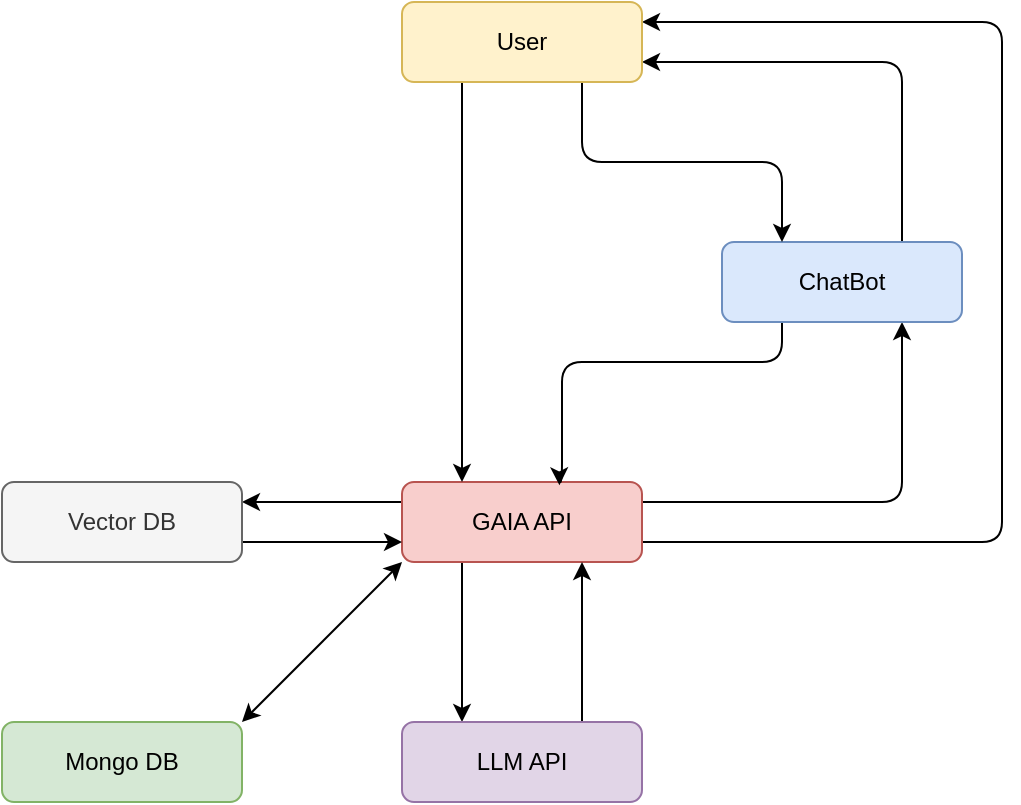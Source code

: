 <mxfile>
    <diagram name="Seite-1" id="JvYcZDYXdsc5KMgwU-WT">
        <mxGraphModel dx="67" dy="643" grid="1" gridSize="10" guides="1" tooltips="1" connect="1" arrows="1" fold="1" page="1" pageScale="1" pageWidth="827" pageHeight="1169" math="0" shadow="0">
            <root>
                <mxCell id="0"/>
                <mxCell id="1" parent="0"/>
                <mxCell id="aMhe-Jjye4vUiKUyPo6Q-1" style="edgeStyle=orthogonalEdgeStyle;rounded=0;orthogonalLoop=1;jettySize=auto;html=1;exitX=0;exitY=0.25;exitDx=0;exitDy=0;entryX=1;entryY=0.25;entryDx=0;entryDy=0;" parent="1" source="aMhe-Jjye4vUiKUyPo6Q-5" target="aMhe-Jjye4vUiKUyPo6Q-13" edge="1">
                    <mxGeometry relative="1" as="geometry"/>
                </mxCell>
                <mxCell id="aMhe-Jjye4vUiKUyPo6Q-2" style="edgeStyle=orthogonalEdgeStyle;rounded=0;orthogonalLoop=1;jettySize=auto;html=1;exitX=0.25;exitY=1;exitDx=0;exitDy=0;entryX=0.25;entryY=0;entryDx=0;entryDy=0;" parent="1" source="aMhe-Jjye4vUiKUyPo6Q-5" target="aMhe-Jjye4vUiKUyPo6Q-15" edge="1">
                    <mxGeometry relative="1" as="geometry"/>
                </mxCell>
                <mxCell id="aMhe-Jjye4vUiKUyPo6Q-3" style="edgeStyle=orthogonalEdgeStyle;rounded=1;orthogonalLoop=1;jettySize=auto;html=1;exitX=1;exitY=0.25;exitDx=0;exitDy=0;entryX=0.75;entryY=1;entryDx=0;entryDy=0;curved=0;" parent="1" source="aMhe-Jjye4vUiKUyPo6Q-5" target="aMhe-Jjye4vUiKUyPo6Q-8" edge="1">
                    <mxGeometry relative="1" as="geometry">
                        <Array as="points">
                            <mxPoint x="1410" y="290"/>
                        </Array>
                    </mxGeometry>
                </mxCell>
                <mxCell id="aMhe-Jjye4vUiKUyPo6Q-4" style="edgeStyle=orthogonalEdgeStyle;rounded=1;orthogonalLoop=1;jettySize=auto;html=1;exitX=1;exitY=0.75;exitDx=0;exitDy=0;entryX=1;entryY=0.25;entryDx=0;entryDy=0;curved=0;" parent="1" source="aMhe-Jjye4vUiKUyPo6Q-5" target="aMhe-Jjye4vUiKUyPo6Q-11" edge="1">
                    <mxGeometry relative="1" as="geometry">
                        <Array as="points">
                            <mxPoint x="1460" y="310"/>
                            <mxPoint x="1460" y="50"/>
                        </Array>
                    </mxGeometry>
                </mxCell>
                <mxCell id="aMhe-Jjye4vUiKUyPo6Q-5" value="GAIA API" style="rounded=1;whiteSpace=wrap;html=1;fillColor=#f8cecc;strokeColor=#b85450;fontColor=#000000;" parent="1" vertex="1">
                    <mxGeometry x="1160" y="280" width="120" height="40" as="geometry"/>
                </mxCell>
                <mxCell id="aMhe-Jjye4vUiKUyPo6Q-6" style="edgeStyle=orthogonalEdgeStyle;rounded=1;orthogonalLoop=1;jettySize=auto;html=1;curved=0;entryX=0.656;entryY=0.042;entryDx=0;entryDy=0;exitX=0.25;exitY=1;exitDx=0;exitDy=0;entryPerimeter=0;" parent="1" source="aMhe-Jjye4vUiKUyPo6Q-8" target="aMhe-Jjye4vUiKUyPo6Q-5" edge="1">
                    <mxGeometry relative="1" as="geometry">
                        <mxPoint x="1350" y="200" as="sourcePoint"/>
                        <Array as="points">
                            <mxPoint x="1350" y="220"/>
                            <mxPoint x="1240" y="220"/>
                            <mxPoint x="1240" y="280"/>
                            <mxPoint x="1239" y="280"/>
                        </Array>
                    </mxGeometry>
                </mxCell>
                <mxCell id="aMhe-Jjye4vUiKUyPo6Q-7" style="edgeStyle=orthogonalEdgeStyle;rounded=1;orthogonalLoop=1;jettySize=auto;html=1;exitX=0.75;exitY=0;exitDx=0;exitDy=0;entryX=1;entryY=0.75;entryDx=0;entryDy=0;curved=0;" parent="1" source="aMhe-Jjye4vUiKUyPo6Q-8" target="aMhe-Jjye4vUiKUyPo6Q-11" edge="1">
                    <mxGeometry relative="1" as="geometry"/>
                </mxCell>
                <mxCell id="aMhe-Jjye4vUiKUyPo6Q-8" value="ChatBot" style="rounded=1;whiteSpace=wrap;html=1;fillColor=#dae8fc;strokeColor=#6c8ebf;fontColor=#000000;" parent="1" vertex="1">
                    <mxGeometry x="1320" y="160" width="120" height="40" as="geometry"/>
                </mxCell>
                <mxCell id="aMhe-Jjye4vUiKUyPo6Q-9" style="edgeStyle=orthogonalEdgeStyle;rounded=1;orthogonalLoop=1;jettySize=auto;html=1;exitX=0.75;exitY=1;exitDx=0;exitDy=0;curved=0;" parent="1" source="aMhe-Jjye4vUiKUyPo6Q-11" edge="1">
                    <mxGeometry relative="1" as="geometry">
                        <mxPoint x="1350" y="160" as="targetPoint"/>
                        <Array as="points">
                            <mxPoint x="1250" y="120"/>
                            <mxPoint x="1350" y="120"/>
                            <mxPoint x="1350" y="160"/>
                        </Array>
                    </mxGeometry>
                </mxCell>
                <mxCell id="aMhe-Jjye4vUiKUyPo6Q-10" style="edgeStyle=orthogonalEdgeStyle;rounded=1;orthogonalLoop=1;jettySize=auto;html=1;exitX=0.25;exitY=1;exitDx=0;exitDy=0;entryX=0.25;entryY=0;entryDx=0;entryDy=0;curved=0;" parent="1" source="aMhe-Jjye4vUiKUyPo6Q-11" target="aMhe-Jjye4vUiKUyPo6Q-5" edge="1">
                    <mxGeometry relative="1" as="geometry">
                        <mxPoint x="1180" y="80" as="sourcePoint"/>
                        <mxPoint x="1180" y="280" as="targetPoint"/>
                    </mxGeometry>
                </mxCell>
                <mxCell id="aMhe-Jjye4vUiKUyPo6Q-11" value="User" style="rounded=1;whiteSpace=wrap;html=1;fillColor=#fff2cc;strokeColor=#d6b656;fontColor=#000000;" parent="1" vertex="1">
                    <mxGeometry x="1160" y="40" width="120" height="40" as="geometry"/>
                </mxCell>
                <mxCell id="aMhe-Jjye4vUiKUyPo6Q-12" style="edgeStyle=orthogonalEdgeStyle;rounded=0;orthogonalLoop=1;jettySize=auto;html=1;exitX=1;exitY=0.75;exitDx=0;exitDy=0;entryX=0;entryY=0.75;entryDx=0;entryDy=0;" parent="1" source="aMhe-Jjye4vUiKUyPo6Q-13" target="aMhe-Jjye4vUiKUyPo6Q-5" edge="1">
                    <mxGeometry relative="1" as="geometry"/>
                </mxCell>
                <mxCell id="aMhe-Jjye4vUiKUyPo6Q-13" value="Vector DB" style="rounded=1;whiteSpace=wrap;html=1;fillColor=#f5f5f5;fontColor=#333333;strokeColor=#666666;" parent="1" vertex="1">
                    <mxGeometry x="960" y="280" width="120" height="40" as="geometry"/>
                </mxCell>
                <mxCell id="aMhe-Jjye4vUiKUyPo6Q-14" style="edgeStyle=orthogonalEdgeStyle;rounded=0;orthogonalLoop=1;jettySize=auto;html=1;exitX=0.75;exitY=0;exitDx=0;exitDy=0;entryX=0.75;entryY=1;entryDx=0;entryDy=0;" parent="1" source="aMhe-Jjye4vUiKUyPo6Q-15" target="aMhe-Jjye4vUiKUyPo6Q-5" edge="1">
                    <mxGeometry relative="1" as="geometry"/>
                </mxCell>
                <mxCell id="aMhe-Jjye4vUiKUyPo6Q-15" value="LLM API" style="rounded=1;whiteSpace=wrap;html=1;fillColor=#e1d5e7;strokeColor=#9673a6;fontColor=#000000;" parent="1" vertex="1">
                    <mxGeometry x="1160" y="400" width="120" height="40" as="geometry"/>
                </mxCell>
                <mxCell id="aMhe-Jjye4vUiKUyPo6Q-17" style="rounded=1;orthogonalLoop=1;jettySize=auto;html=1;curved=0;startArrow=classic;startFill=1;entryX=0;entryY=1;entryDx=0;entryDy=0;exitX=1;exitY=0;exitDx=0;exitDy=0;" parent="1" source="aMhe-Jjye4vUiKUyPo6Q-16" target="aMhe-Jjye4vUiKUyPo6Q-5" edge="1">
                    <mxGeometry relative="1" as="geometry"/>
                </mxCell>
                <mxCell id="aMhe-Jjye4vUiKUyPo6Q-16" value="Mongo DB" style="rounded=1;whiteSpace=wrap;html=1;fillColor=#d5e8d4;strokeColor=#82b366;fontColor=#000000;" parent="1" vertex="1">
                    <mxGeometry x="960" y="400" width="120" height="40" as="geometry"/>
                </mxCell>
            </root>
        </mxGraphModel>
    </diagram>
</mxfile>
